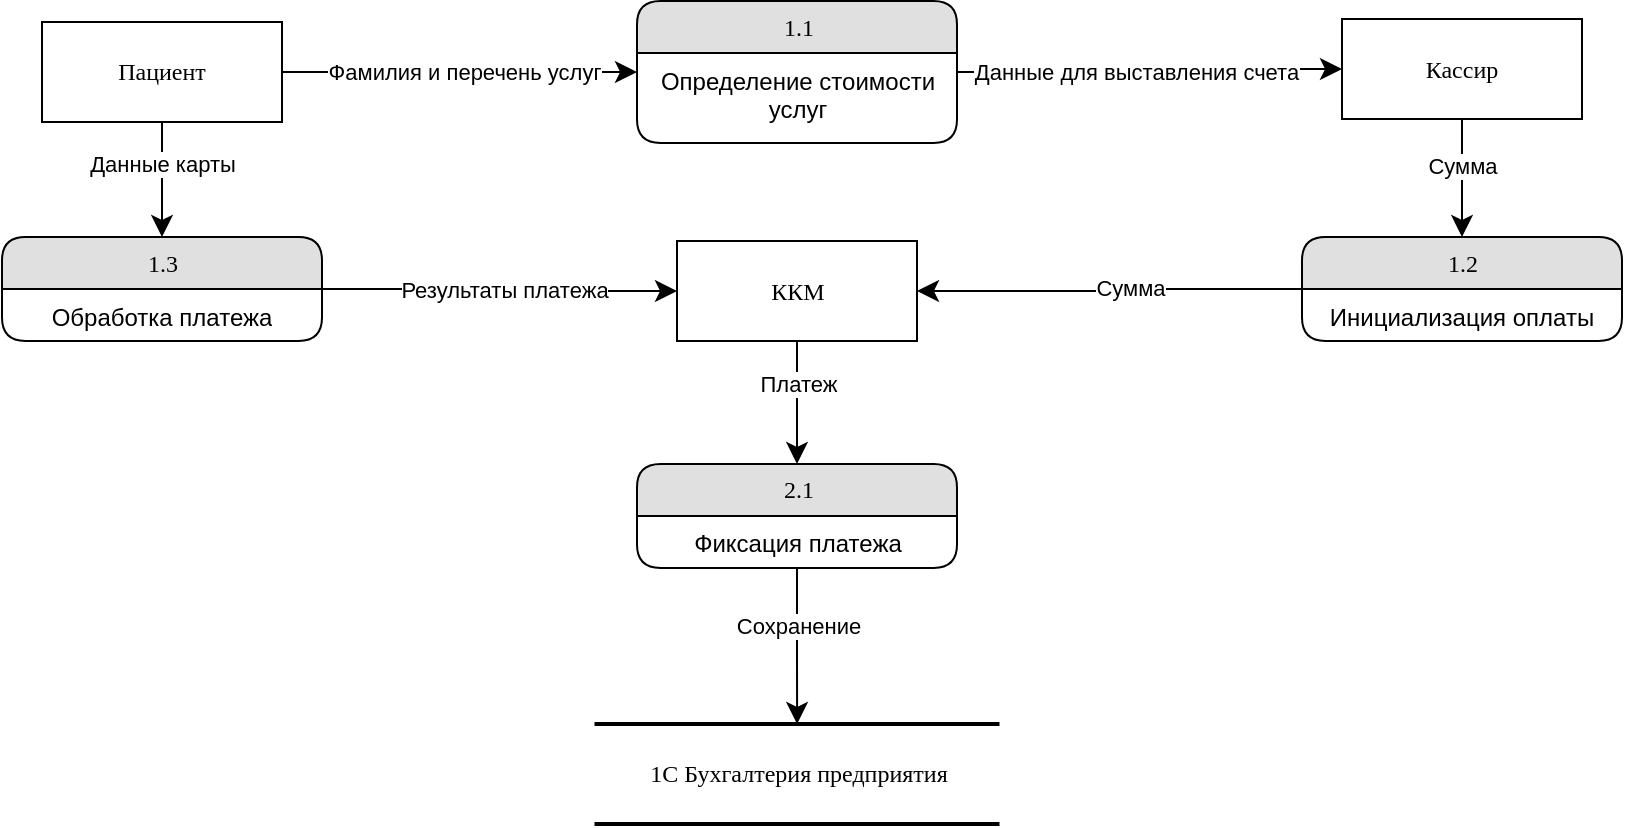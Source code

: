 <mxfile version="28.2.5">
  <diagram name="Page-1" id="52a04d89-c75d-2922-d76d-85b35f80e030">
    <mxGraphModel dx="1296" dy="714" grid="1" gridSize="10" guides="1" tooltips="1" connect="1" arrows="1" fold="1" page="1" pageScale="1" pageWidth="1100" pageHeight="850" background="none" math="0" shadow="0">
      <root>
        <mxCell id="0" />
        <mxCell id="1" parent="0" />
        <mxCell id="21ea969265ad0168-30" value="1C Бухгалтерия предприятия" style="html=1;rounded=0;shadow=0;comic=0;labelBackgroundColor=none;strokeWidth=2;fontFamily=Verdana;fontSize=12;align=center;shape=mxgraph.ios7ui.horLines;" parent="1" vertex="1">
          <mxGeometry x="336.25" y="430" width="202.5" height="50" as="geometry" />
        </mxCell>
        <mxCell id="17472293e6e8944d-29" value="Кассир" style="whiteSpace=wrap;html=1;rounded=0;shadow=0;comic=0;labelBackgroundColor=none;strokeWidth=1;fontFamily=Verdana;fontSize=12;align=center;" parent="1" vertex="1">
          <mxGeometry x="710" y="77.5" width="120" height="50" as="geometry" />
        </mxCell>
        <mxCell id="1fdf3b25b50cf41e-27" style="edgeStyle=none;html=1;labelBackgroundColor=none;startFill=0;startSize=8;endFill=1;endSize=8;fontFamily=Verdana;fontSize=12;" parent="1" source="17472293e6e8944d-30" target="1fdf3b25b50cf41e-1" edge="1">
          <mxGeometry relative="1" as="geometry" />
        </mxCell>
        <mxCell id="wmSecnhCIObgYq9AWwNq-1" value="Фамилия и перечень услуг" style="edgeLabel;html=1;align=center;verticalAlign=middle;resizable=0;points=[];" parent="1fdf3b25b50cf41e-27" vertex="1" connectable="0">
          <mxGeometry x="0.216" y="2" relative="1" as="geometry">
            <mxPoint x="-17" y="2" as="offset" />
          </mxGeometry>
        </mxCell>
        <mxCell id="17472293e6e8944d-30" value="Пациент" style="whiteSpace=wrap;html=1;rounded=0;shadow=0;comic=0;labelBackgroundColor=none;strokeWidth=1;fontFamily=Verdana;fontSize=12;align=center;" parent="1" vertex="1">
          <mxGeometry x="60" y="79" width="120" height="50" as="geometry" />
        </mxCell>
        <mxCell id="1fdf3b25b50cf41e-28" style="edgeStyle=orthogonalEdgeStyle;html=1;labelBackgroundColor=none;startFill=0;startSize=8;endFill=1;endSize=8;fontFamily=Verdana;fontSize=12;entryX=0;entryY=0.5;entryDx=0;entryDy=0;" parent="1" source="1fdf3b25b50cf41e-1" target="17472293e6e8944d-29" edge="1">
          <mxGeometry relative="1" as="geometry" />
        </mxCell>
        <mxCell id="wmSecnhCIObgYq9AWwNq-8" value="Данные для выставления счета" style="edgeLabel;html=1;align=center;verticalAlign=middle;resizable=0;points=[];" parent="1fdf3b25b50cf41e-28" vertex="1" connectable="0">
          <mxGeometry x="-0.142" y="1" relative="1" as="geometry">
            <mxPoint x="6" y="1" as="offset" />
          </mxGeometry>
        </mxCell>
        <mxCell id="1fdf3b25b50cf41e-1" value="1.1" style="swimlane;html=1;fontStyle=0;childLayout=stackLayout;horizontal=1;startSize=26;fillColor=#e0e0e0;horizontalStack=0;resizeParent=1;resizeLast=0;collapsible=1;marginBottom=0;swimlaneFillColor=#ffffff;align=center;rounded=1;shadow=0;comic=0;labelBackgroundColor=none;strokeWidth=1;fontFamily=Verdana;fontSize=12" parent="1" vertex="1">
          <mxGeometry x="357.5" y="68.5" width="160" height="71" as="geometry">
            <mxRectangle x="430" y="54" width="60" height="30" as="alternateBounds" />
          </mxGeometry>
        </mxCell>
        <mxCell id="1fdf3b25b50cf41e-2" value="Определение стоимости услуг" style="text;html=1;strokeColor=none;fillColor=none;spacingLeft=4;spacingRight=4;whiteSpace=wrap;overflow=hidden;rotatable=0;points=[[0,0.5],[1,0.5]];portConstraint=eastwest;align=center;" parent="1fdf3b25b50cf41e-1" vertex="1">
          <mxGeometry y="26" width="160" height="44" as="geometry" />
        </mxCell>
        <mxCell id="wmSecnhCIObgYq9AWwNq-4" value="1.2" style="swimlane;html=1;fontStyle=0;childLayout=stackLayout;horizontal=1;startSize=26;fillColor=#e0e0e0;horizontalStack=0;resizeParent=1;resizeLast=0;collapsible=1;marginBottom=0;swimlaneFillColor=#ffffff;align=center;rounded=1;shadow=0;comic=0;labelBackgroundColor=none;strokeWidth=1;fontFamily=Verdana;fontSize=12" parent="1" vertex="1">
          <mxGeometry x="690" y="186.5" width="160" height="52" as="geometry" />
        </mxCell>
        <mxCell id="wmSecnhCIObgYq9AWwNq-5" value="Инициализация оплаты" style="text;html=1;strokeColor=none;fillColor=none;spacingLeft=4;spacingRight=4;whiteSpace=wrap;overflow=hidden;rotatable=0;points=[[0,0.5],[1,0.5]];portConstraint=eastwest;align=center;" parent="wmSecnhCIObgYq9AWwNq-4" vertex="1">
          <mxGeometry y="26" width="160" height="26" as="geometry" />
        </mxCell>
        <mxCell id="OZ1mrOEwCeZuRY0RDKlx-2" style="html=1;labelBackgroundColor=none;startFill=0;startSize=8;endFill=1;endSize=8;fontFamily=Verdana;fontSize=12;entryX=1;entryY=0.5;entryDx=0;entryDy=0;edgeStyle=orthogonalEdgeStyle;" parent="1" source="wmSecnhCIObgYq9AWwNq-4" target="0SO6deTd4fU1-oe6Pp0r-1" edge="1">
          <mxGeometry relative="1" as="geometry">
            <mxPoint x="585" y="199" as="sourcePoint" />
            <mxPoint x="280" y="330" as="targetPoint" />
          </mxGeometry>
        </mxCell>
        <mxCell id="OZ1mrOEwCeZuRY0RDKlx-3" value="Сумма" style="edgeLabel;html=1;align=center;verticalAlign=middle;resizable=0;points=[];" parent="OZ1mrOEwCeZuRY0RDKlx-2" vertex="1" connectable="0">
          <mxGeometry x="-0.051" y="-3" relative="1" as="geometry">
            <mxPoint x="6" y="2" as="offset" />
          </mxGeometry>
        </mxCell>
        <mxCell id="OZ1mrOEwCeZuRY0RDKlx-4" style="html=1;labelBackgroundColor=none;startFill=0;startSize=8;endFill=1;endSize=8;fontFamily=Verdana;fontSize=12;exitX=0.5;exitY=1;exitDx=0;exitDy=0;edgeStyle=orthogonalEdgeStyle;entryX=0.5;entryY=0;entryDx=0;entryDy=0;" parent="1" source="17472293e6e8944d-29" target="wmSecnhCIObgYq9AWwNq-4" edge="1">
          <mxGeometry relative="1" as="geometry">
            <mxPoint x="870" y="220" as="sourcePoint" />
            <mxPoint x="830" y="240" as="targetPoint" />
          </mxGeometry>
        </mxCell>
        <mxCell id="OZ1mrOEwCeZuRY0RDKlx-5" value="Сумма" style="edgeLabel;html=1;align=center;verticalAlign=middle;resizable=0;points=[];" parent="OZ1mrOEwCeZuRY0RDKlx-4" vertex="1" connectable="0">
          <mxGeometry x="-0.051" y="-3" relative="1" as="geometry">
            <mxPoint x="3" y="-5" as="offset" />
          </mxGeometry>
        </mxCell>
        <mxCell id="0SO6deTd4fU1-oe6Pp0r-1" value="ККМ" style="whiteSpace=wrap;html=1;rounded=0;shadow=0;comic=0;labelBackgroundColor=none;strokeWidth=1;fontFamily=Verdana;fontSize=12;align=center;" vertex="1" parent="1">
          <mxGeometry x="377.5" y="188.5" width="120" height="50" as="geometry" />
        </mxCell>
        <mxCell id="0SO6deTd4fU1-oe6Pp0r-2" style="edgeStyle=orthogonalEdgeStyle;html=1;labelBackgroundColor=none;startFill=0;startSize=8;endFill=1;endSize=8;fontFamily=Verdana;fontSize=12;exitX=0.5;exitY=1;exitDx=0;exitDy=0;entryX=0.5;entryY=0;entryDx=0;entryDy=0;" edge="1" parent="1" source="17472293e6e8944d-30" target="0SO6deTd4fU1-oe6Pp0r-4">
          <mxGeometry relative="1" as="geometry">
            <mxPoint x="70" y="101" as="sourcePoint" />
            <mxPoint x="20" y="210" as="targetPoint" />
          </mxGeometry>
        </mxCell>
        <mxCell id="0SO6deTd4fU1-oe6Pp0r-3" value="Данные карты" style="edgeLabel;html=1;align=center;verticalAlign=middle;resizable=0;points=[];" vertex="1" connectable="0" parent="0SO6deTd4fU1-oe6Pp0r-2">
          <mxGeometry x="0.216" y="2" relative="1" as="geometry">
            <mxPoint x="-2" y="-14" as="offset" />
          </mxGeometry>
        </mxCell>
        <mxCell id="0SO6deTd4fU1-oe6Pp0r-4" value="1.3" style="swimlane;html=1;fontStyle=0;childLayout=stackLayout;horizontal=1;startSize=26;fillColor=#e0e0e0;horizontalStack=0;resizeParent=1;resizeLast=0;collapsible=1;marginBottom=0;swimlaneFillColor=#ffffff;align=center;rounded=1;shadow=0;comic=0;labelBackgroundColor=none;strokeWidth=1;fontFamily=Verdana;fontSize=12" vertex="1" parent="1">
          <mxGeometry x="40" y="186.5" width="160" height="52" as="geometry" />
        </mxCell>
        <mxCell id="0SO6deTd4fU1-oe6Pp0r-5" value="Обработка платежа" style="text;html=1;strokeColor=none;fillColor=none;spacingLeft=4;spacingRight=4;whiteSpace=wrap;overflow=hidden;rotatable=0;points=[[0,0.5],[1,0.5]];portConstraint=eastwest;align=center;" vertex="1" parent="0SO6deTd4fU1-oe6Pp0r-4">
          <mxGeometry y="26" width="160" height="26" as="geometry" />
        </mxCell>
        <mxCell id="0SO6deTd4fU1-oe6Pp0r-6" style="html=1;labelBackgroundColor=none;startFill=0;startSize=8;endFill=1;endSize=8;fontFamily=Verdana;fontSize=12;entryX=0;entryY=0.5;entryDx=0;entryDy=0;edgeStyle=orthogonalEdgeStyle;" edge="1" parent="1" source="0SO6deTd4fU1-oe6Pp0r-4" target="0SO6deTd4fU1-oe6Pp0r-1">
          <mxGeometry relative="1" as="geometry">
            <mxPoint x="602" y="211" as="sourcePoint" />
            <mxPoint x="520" y="210" as="targetPoint" />
          </mxGeometry>
        </mxCell>
        <mxCell id="0SO6deTd4fU1-oe6Pp0r-7" value="Результаты платежа" style="edgeLabel;html=1;align=center;verticalAlign=middle;resizable=0;points=[];" vertex="1" connectable="0" parent="0SO6deTd4fU1-oe6Pp0r-6">
          <mxGeometry x="-0.051" y="-3" relative="1" as="geometry">
            <mxPoint x="6" y="-3" as="offset" />
          </mxGeometry>
        </mxCell>
        <mxCell id="0SO6deTd4fU1-oe6Pp0r-8" style="html=1;labelBackgroundColor=none;startFill=0;startSize=8;endFill=1;endSize=8;fontFamily=Verdana;fontSize=12;edgeStyle=orthogonalEdgeStyle;exitX=0.5;exitY=1;exitDx=0;exitDy=0;entryX=0.5;entryY=0;entryDx=0;entryDy=0;" edge="1" parent="1" source="0SO6deTd4fU1-oe6Pp0r-1" target="0SO6deTd4fU1-oe6Pp0r-10">
          <mxGeometry relative="1" as="geometry">
            <mxPoint x="622" y="290" as="sourcePoint" />
            <mxPoint x="438" y="300" as="targetPoint" />
          </mxGeometry>
        </mxCell>
        <mxCell id="0SO6deTd4fU1-oe6Pp0r-9" value="Платеж" style="edgeLabel;html=1;align=center;verticalAlign=middle;resizable=0;points=[];" vertex="1" connectable="0" parent="0SO6deTd4fU1-oe6Pp0r-8">
          <mxGeometry x="-0.051" y="-3" relative="1" as="geometry">
            <mxPoint x="3" y="-8" as="offset" />
          </mxGeometry>
        </mxCell>
        <mxCell id="0SO6deTd4fU1-oe6Pp0r-10" value="2.1" style="swimlane;html=1;fontStyle=0;childLayout=stackLayout;horizontal=1;startSize=26;fillColor=#e0e0e0;horizontalStack=0;resizeParent=1;resizeLast=0;collapsible=1;marginBottom=0;swimlaneFillColor=#ffffff;align=center;rounded=1;shadow=0;comic=0;labelBackgroundColor=none;strokeWidth=1;fontFamily=Verdana;fontSize=12" vertex="1" parent="1">
          <mxGeometry x="357.5" y="300" width="160" height="52" as="geometry" />
        </mxCell>
        <mxCell id="0SO6deTd4fU1-oe6Pp0r-11" value="Фиксация платежа" style="text;html=1;strokeColor=none;fillColor=none;spacingLeft=4;spacingRight=4;whiteSpace=wrap;overflow=hidden;rotatable=0;points=[[0,0.5],[1,0.5]];portConstraint=eastwest;align=center;" vertex="1" parent="0SO6deTd4fU1-oe6Pp0r-10">
          <mxGeometry y="26" width="160" height="26" as="geometry" />
        </mxCell>
        <mxCell id="0SO6deTd4fU1-oe6Pp0r-12" style="html=1;labelBackgroundColor=none;startFill=0;startSize=8;endFill=1;endSize=8;fontFamily=Verdana;fontSize=12;edgeStyle=orthogonalEdgeStyle;" edge="1" parent="1" source="0SO6deTd4fU1-oe6Pp0r-10" target="21ea969265ad0168-30">
          <mxGeometry relative="1" as="geometry">
            <mxPoint x="390" y="391" as="sourcePoint" />
            <mxPoint x="430" y="331" as="targetPoint" />
          </mxGeometry>
        </mxCell>
        <mxCell id="0SO6deTd4fU1-oe6Pp0r-13" value="Сохранение" style="edgeLabel;html=1;align=center;verticalAlign=middle;resizable=0;points=[];" vertex="1" connectable="0" parent="0SO6deTd4fU1-oe6Pp0r-12">
          <mxGeometry x="-0.051" y="-3" relative="1" as="geometry">
            <mxPoint x="3" y="-8" as="offset" />
          </mxGeometry>
        </mxCell>
      </root>
    </mxGraphModel>
  </diagram>
</mxfile>
